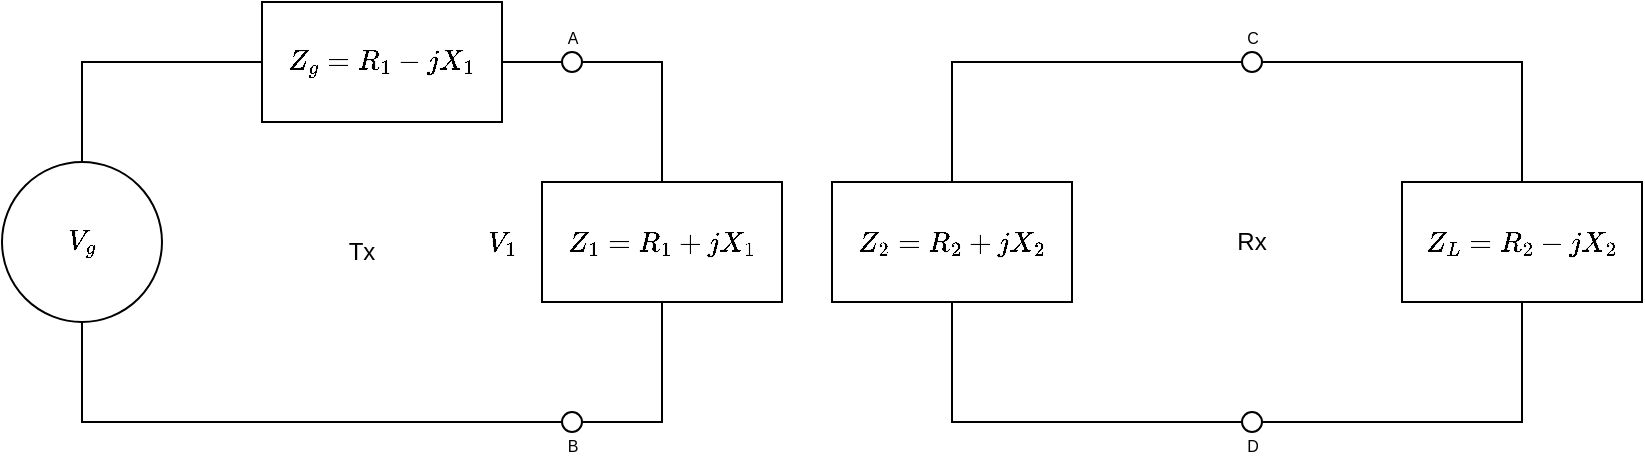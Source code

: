 <mxfile version="25.0.3">
  <diagram name="Page-1" id="jSIxpxQjdwOX8C_XMOYI">
    <mxGraphModel dx="954" dy="567" grid="1" gridSize="10" guides="1" tooltips="1" connect="1" arrows="1" fold="1" page="1" pageScale="1" pageWidth="850" pageHeight="1100" math="1" shadow="0">
      <root>
        <mxCell id="0" />
        <mxCell id="1" parent="0" />
        <mxCell id="6bFnNaHG6_6HsW8xCfDX-4" style="edgeStyle=orthogonalEdgeStyle;rounded=0;orthogonalLoop=1;jettySize=auto;html=1;exitX=0.5;exitY=0;exitDx=0;exitDy=0;entryX=0;entryY=0.5;entryDx=0;entryDy=0;endArrow=none;endFill=0;" parent="1" source="6bFnNaHG6_6HsW8xCfDX-1" target="6bFnNaHG6_6HsW8xCfDX-3" edge="1">
          <mxGeometry relative="1" as="geometry" />
        </mxCell>
        <mxCell id="6bFnNaHG6_6HsW8xCfDX-1" value="$$V_g$$" style="ellipse;whiteSpace=wrap;html=1;aspect=fixed;" parent="1" vertex="1">
          <mxGeometry x="10" y="210" width="80" height="80" as="geometry" />
        </mxCell>
        <mxCell id="6bFnNaHG6_6HsW8xCfDX-7" style="edgeStyle=orthogonalEdgeStyle;rounded=0;orthogonalLoop=1;jettySize=auto;html=1;exitX=1;exitY=0.5;exitDx=0;exitDy=0;entryX=0.5;entryY=0;entryDx=0;entryDy=0;endArrow=none;endFill=0;" parent="1" source="6bFnNaHG6_6HsW8xCfDX-9" target="6bFnNaHG6_6HsW8xCfDX-5" edge="1">
          <mxGeometry relative="1" as="geometry" />
        </mxCell>
        <mxCell id="6bFnNaHG6_6HsW8xCfDX-3" value="$$Z_g = R_1 - jX_1$$" style="rounded=0;whiteSpace=wrap;html=1;" parent="1" vertex="1">
          <mxGeometry x="140" y="130" width="120" height="60" as="geometry" />
        </mxCell>
        <mxCell id="6bFnNaHG6_6HsW8xCfDX-8" style="edgeStyle=orthogonalEdgeStyle;rounded=0;orthogonalLoop=1;jettySize=auto;html=1;exitX=0.5;exitY=1;exitDx=0;exitDy=0;entryX=0.5;entryY=1;entryDx=0;entryDy=0;endArrow=none;endFill=0;" parent="1" source="6bFnNaHG6_6HsW8xCfDX-5" target="6bFnNaHG6_6HsW8xCfDX-1" edge="1">
          <mxGeometry relative="1" as="geometry">
            <Array as="points">
              <mxPoint x="340" y="340" />
              <mxPoint x="50" y="340" />
            </Array>
          </mxGeometry>
        </mxCell>
        <mxCell id="6bFnNaHG6_6HsW8xCfDX-5" value="$$Z_1 = R_1 + jX_1$$" style="rounded=0;whiteSpace=wrap;html=1;" parent="1" vertex="1">
          <mxGeometry x="280" y="220" width="120" height="60" as="geometry" />
        </mxCell>
        <mxCell id="6bFnNaHG6_6HsW8xCfDX-6" value="$$V_1$$" style="text;html=1;align=center;verticalAlign=middle;whiteSpace=wrap;rounded=0;" parent="1" vertex="1">
          <mxGeometry x="230" y="235" width="60" height="30" as="geometry" />
        </mxCell>
        <mxCell id="6bFnNaHG6_6HsW8xCfDX-11" value="" style="edgeStyle=orthogonalEdgeStyle;rounded=0;orthogonalLoop=1;jettySize=auto;html=1;exitX=1;exitY=0.5;exitDx=0;exitDy=0;entryX=0.5;entryY=0;entryDx=0;entryDy=0;endArrow=none;endFill=0;" parent="1" source="6bFnNaHG6_6HsW8xCfDX-3" target="6bFnNaHG6_6HsW8xCfDX-9" edge="1">
          <mxGeometry relative="1" as="geometry">
            <mxPoint x="260" y="160" as="sourcePoint" />
            <mxPoint x="340" y="220" as="targetPoint" />
          </mxGeometry>
        </mxCell>
        <mxCell id="6bFnNaHG6_6HsW8xCfDX-9" value="" style="ellipse;whiteSpace=wrap;html=1;aspect=fixed;" parent="1" vertex="1">
          <mxGeometry x="290" y="155" width="10" height="10" as="geometry" />
        </mxCell>
        <mxCell id="6bFnNaHG6_6HsW8xCfDX-12" value="" style="ellipse;whiteSpace=wrap;html=1;aspect=fixed;" parent="1" vertex="1">
          <mxGeometry x="290" y="335" width="10" height="10" as="geometry" />
        </mxCell>
        <mxCell id="6bFnNaHG6_6HsW8xCfDX-16" value="A" style="text;html=1;align=center;verticalAlign=middle;whiteSpace=wrap;rounded=0;fontSize=8;" parent="1" vertex="1">
          <mxGeometry x="282.5" y="140" width="25" height="15" as="geometry" />
        </mxCell>
        <mxCell id="6bFnNaHG6_6HsW8xCfDX-17" value="B" style="text;html=1;align=center;verticalAlign=middle;whiteSpace=wrap;rounded=0;fontSize=8;" parent="1" vertex="1">
          <mxGeometry x="282.5" y="344" width="25" height="15" as="geometry" />
        </mxCell>
        <mxCell id="6bFnNaHG6_6HsW8xCfDX-20" style="edgeStyle=orthogonalEdgeStyle;rounded=0;orthogonalLoop=1;jettySize=auto;html=1;exitX=1;exitY=0.5;exitDx=0;exitDy=0;entryX=0.5;entryY=0;entryDx=0;entryDy=0;endArrow=none;endFill=0;" parent="1" source="6bFnNaHG6_6HsW8xCfDX-26" target="6bFnNaHG6_6HsW8xCfDX-23" edge="1">
          <mxGeometry relative="1" as="geometry" />
        </mxCell>
        <mxCell id="6bFnNaHG6_6HsW8xCfDX-34" style="edgeStyle=orthogonalEdgeStyle;rounded=0;orthogonalLoop=1;jettySize=auto;html=1;exitX=0.5;exitY=0;exitDx=0;exitDy=0;entryX=0;entryY=0.5;entryDx=0;entryDy=0;endArrow=none;endFill=0;" parent="1" source="6bFnNaHG6_6HsW8xCfDX-21" target="6bFnNaHG6_6HsW8xCfDX-26" edge="1">
          <mxGeometry relative="1" as="geometry" />
        </mxCell>
        <mxCell id="6bFnNaHG6_6HsW8xCfDX-35" style="edgeStyle=orthogonalEdgeStyle;rounded=0;orthogonalLoop=1;jettySize=auto;html=1;exitX=0.5;exitY=1;exitDx=0;exitDy=0;entryX=0;entryY=0.5;entryDx=0;entryDy=0;endArrow=none;endFill=0;" parent="1" source="6bFnNaHG6_6HsW8xCfDX-21" target="6bFnNaHG6_6HsW8xCfDX-27" edge="1">
          <mxGeometry relative="1" as="geometry" />
        </mxCell>
        <mxCell id="6bFnNaHG6_6HsW8xCfDX-21" value="$$Z_2 = R_2 + jX_2$$" style="rounded=0;whiteSpace=wrap;html=1;" parent="1" vertex="1">
          <mxGeometry x="425" y="220" width="120" height="60" as="geometry" />
        </mxCell>
        <mxCell id="6bFnNaHG6_6HsW8xCfDX-36" style="edgeStyle=orthogonalEdgeStyle;rounded=0;orthogonalLoop=1;jettySize=auto;html=1;exitX=0.5;exitY=1;exitDx=0;exitDy=0;entryX=1;entryY=0.5;entryDx=0;entryDy=0;endArrow=none;endFill=0;" parent="1" source="6bFnNaHG6_6HsW8xCfDX-23" target="6bFnNaHG6_6HsW8xCfDX-27" edge="1">
          <mxGeometry relative="1" as="geometry" />
        </mxCell>
        <mxCell id="6bFnNaHG6_6HsW8xCfDX-23" value="$$Z_L = R_2 - jX_2$$" style="rounded=0;whiteSpace=wrap;html=1;" parent="1" vertex="1">
          <mxGeometry x="710" y="220" width="120" height="60" as="geometry" />
        </mxCell>
        <mxCell id="6bFnNaHG6_6HsW8xCfDX-26" value="" style="ellipse;whiteSpace=wrap;html=1;aspect=fixed;" parent="1" vertex="1">
          <mxGeometry x="630" y="155" width="10" height="10" as="geometry" />
        </mxCell>
        <mxCell id="6bFnNaHG6_6HsW8xCfDX-28" value="C" style="text;html=1;align=center;verticalAlign=middle;whiteSpace=wrap;rounded=0;fontSize=8;" parent="1" vertex="1">
          <mxGeometry x="622.5" y="140" width="25" height="15" as="geometry" />
        </mxCell>
        <mxCell id="6bFnNaHG6_6HsW8xCfDX-29" value="D" style="text;html=1;align=center;verticalAlign=middle;whiteSpace=wrap;rounded=0;fontSize=8;" parent="1" vertex="1">
          <mxGeometry x="622.5" y="344" width="25" height="15" as="geometry" />
        </mxCell>
        <mxCell id="6bFnNaHG6_6HsW8xCfDX-27" value="" style="ellipse;whiteSpace=wrap;html=1;aspect=fixed;" parent="1" vertex="1">
          <mxGeometry x="630" y="335" width="10" height="10" as="geometry" />
        </mxCell>
        <mxCell id="oh8B0OomS2zpb35K5rLq-1" value="Tx" style="text;html=1;align=center;verticalAlign=middle;whiteSpace=wrap;rounded=0;" vertex="1" parent="1">
          <mxGeometry x="160" y="240" width="60" height="30" as="geometry" />
        </mxCell>
        <mxCell id="oh8B0OomS2zpb35K5rLq-2" value="Rx" style="text;html=1;align=center;verticalAlign=middle;whiteSpace=wrap;rounded=0;" vertex="1" parent="1">
          <mxGeometry x="605" y="235" width="60" height="30" as="geometry" />
        </mxCell>
      </root>
    </mxGraphModel>
  </diagram>
</mxfile>
